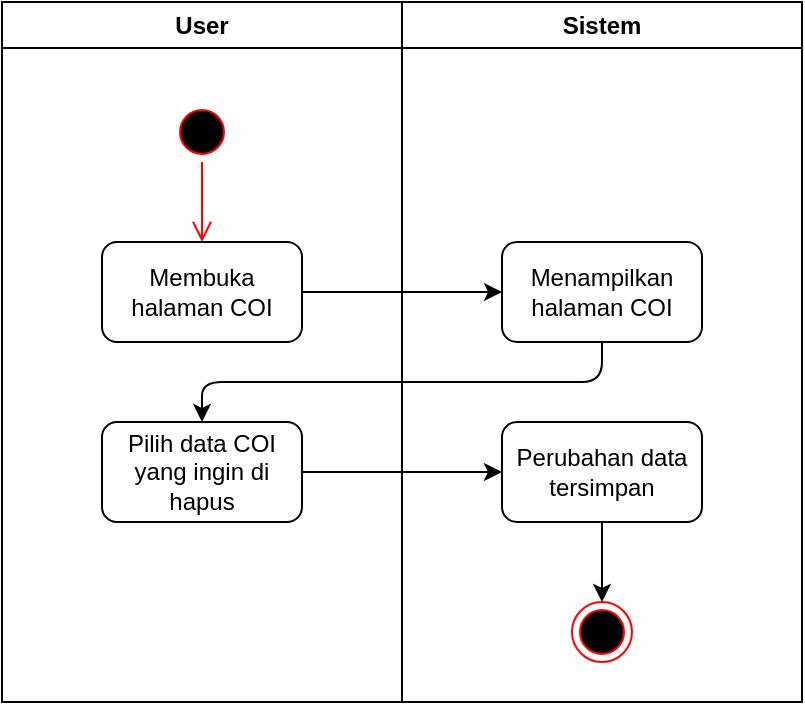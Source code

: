 <mxfile>
    <diagram id="kicSKvN18mW3QYvdOItd" name="Page-1">
        <mxGraphModel dx="859" dy="342" grid="1" gridSize="10" guides="1" tooltips="1" connect="1" arrows="1" fold="1" page="1" pageScale="1" pageWidth="850" pageHeight="1100" math="0" shadow="0">
            <root>
                <mxCell id="0"/>
                <mxCell id="1" parent="0"/>
                <mxCell id="2" value="User" style="swimlane;whiteSpace=wrap;html=1;" vertex="1" parent="1">
                    <mxGeometry x="80" y="90" width="200" height="350" as="geometry"/>
                </mxCell>
                <mxCell id="4" value="" style="ellipse;html=1;shape=startState;fillColor=#000000;strokeColor=#ff0000;" vertex="1" parent="2">
                    <mxGeometry x="85" y="50" width="30" height="30" as="geometry"/>
                </mxCell>
                <mxCell id="5" value="" style="edgeStyle=orthogonalEdgeStyle;html=1;verticalAlign=bottom;endArrow=open;endSize=8;strokeColor=#ff0000;entryX=0.5;entryY=0;entryDx=0;entryDy=0;" edge="1" source="4" parent="2" target="6">
                    <mxGeometry relative="1" as="geometry">
                        <mxPoint x="100" y="140" as="targetPoint"/>
                    </mxGeometry>
                </mxCell>
                <mxCell id="6" value="Membuka halaman COI" style="rounded=1;whiteSpace=wrap;html=1;" vertex="1" parent="2">
                    <mxGeometry x="50" y="120" width="100" height="50" as="geometry"/>
                </mxCell>
                <mxCell id="9" value="&lt;span style=&quot;color: rgb(0, 0, 0);&quot;&gt;Pilih data COI yang ingin di hapus&lt;/span&gt;" style="rounded=1;whiteSpace=wrap;html=1;" vertex="1" parent="2">
                    <mxGeometry x="50" y="210" width="100" height="50" as="geometry"/>
                </mxCell>
                <mxCell id="3" value="Sistem" style="swimlane;whiteSpace=wrap;html=1;" vertex="1" parent="1">
                    <mxGeometry x="280" y="90" width="200" height="350" as="geometry"/>
                </mxCell>
                <mxCell id="7" value="Menampilkan halaman COI" style="rounded=1;whiteSpace=wrap;html=1;" vertex="1" parent="3">
                    <mxGeometry x="50" y="120" width="100" height="50" as="geometry"/>
                </mxCell>
                <mxCell id="14" value="" style="edgeStyle=none;html=1;" edge="1" parent="3" source="11" target="13">
                    <mxGeometry relative="1" as="geometry"/>
                </mxCell>
                <mxCell id="11" value="Perubahan data tersimpan" style="rounded=1;whiteSpace=wrap;html=1;" vertex="1" parent="3">
                    <mxGeometry x="50" y="210" width="100" height="50" as="geometry"/>
                </mxCell>
                <mxCell id="13" value="" style="ellipse;html=1;shape=endState;fillColor=#000000;strokeColor=#ff0000;" vertex="1" parent="3">
                    <mxGeometry x="85" y="300" width="30" height="30" as="geometry"/>
                </mxCell>
                <mxCell id="8" value="" style="edgeStyle=none;html=1;" edge="1" parent="1" source="6" target="7">
                    <mxGeometry relative="1" as="geometry"/>
                </mxCell>
                <mxCell id="10" value="" style="edgeStyle=none;html=1;exitX=0.5;exitY=1;exitDx=0;exitDy=0;" edge="1" parent="1" source="7" target="9">
                    <mxGeometry relative="1" as="geometry">
                        <Array as="points">
                            <mxPoint x="380" y="280"/>
                            <mxPoint x="180" y="280"/>
                        </Array>
                    </mxGeometry>
                </mxCell>
                <mxCell id="12" value="" style="edgeStyle=none;html=1;" edge="1" parent="1" source="9" target="11">
                    <mxGeometry relative="1" as="geometry"/>
                </mxCell>
            </root>
        </mxGraphModel>
    </diagram>
</mxfile>